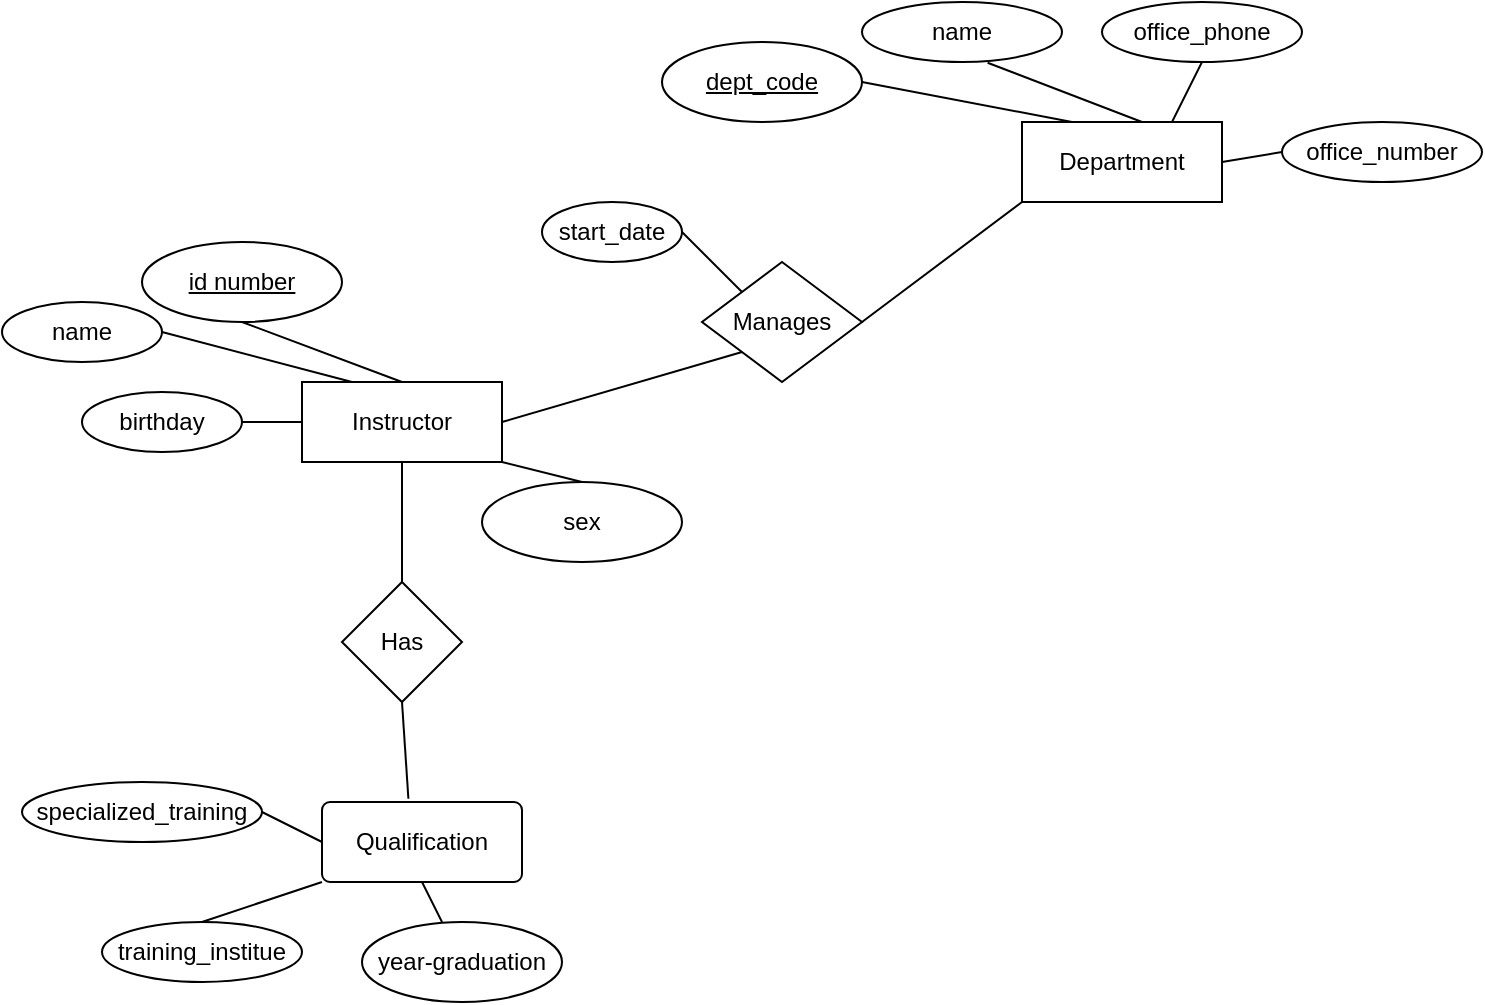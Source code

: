 <mxfile version="27.1.1">
  <diagram id="R2lEEEUBdFMjLlhIrx00" name="Page-1">
    <mxGraphModel dx="1554" dy="914" grid="1" gridSize="10" guides="1" tooltips="1" connect="1" arrows="1" fold="1" page="1" pageScale="1" pageWidth="850" pageHeight="1100" math="0" shadow="0" extFonts="Permanent Marker^https://fonts.googleapis.com/css?family=Permanent+Marker">
      <root>
        <mxCell id="0" />
        <mxCell id="1" parent="0" />
        <mxCell id="DxgcCWAZKwAYyYCNNTz4-1" value="Department" style="whiteSpace=wrap;html=1;align=center;" vertex="1" parent="1">
          <mxGeometry x="530" y="70" width="100" height="40" as="geometry" />
        </mxCell>
        <mxCell id="DxgcCWAZKwAYyYCNNTz4-2" value="name" style="ellipse;whiteSpace=wrap;html=1;align=center;" vertex="1" parent="1">
          <mxGeometry x="450" y="10" width="100" height="30" as="geometry" />
        </mxCell>
        <mxCell id="DxgcCWAZKwAYyYCNNTz4-3" value="office_number" style="ellipse;whiteSpace=wrap;html=1;align=center;" vertex="1" parent="1">
          <mxGeometry x="660" y="70" width="100" height="30" as="geometry" />
        </mxCell>
        <mxCell id="DxgcCWAZKwAYyYCNNTz4-4" value="office_phone" style="ellipse;whiteSpace=wrap;html=1;align=center;" vertex="1" parent="1">
          <mxGeometry x="570" y="10" width="100" height="30" as="geometry" />
        </mxCell>
        <mxCell id="DxgcCWAZKwAYyYCNNTz4-5" value="dept_code" style="ellipse;whiteSpace=wrap;html=1;align=center;fontStyle=4;" vertex="1" parent="1">
          <mxGeometry x="350" y="30" width="100" height="40" as="geometry" />
        </mxCell>
        <mxCell id="DxgcCWAZKwAYyYCNNTz4-6" value="" style="endArrow=none;html=1;rounded=0;fontSize=12;startSize=8;endSize=8;curved=1;exitX=1;exitY=0.5;exitDx=0;exitDy=0;entryX=0.25;entryY=0;entryDx=0;entryDy=0;" edge="1" parent="1" source="DxgcCWAZKwAYyYCNNTz4-5" target="DxgcCWAZKwAYyYCNNTz4-1">
          <mxGeometry relative="1" as="geometry">
            <mxPoint x="450" y="230" as="sourcePoint" />
            <mxPoint x="610" y="230" as="targetPoint" />
          </mxGeometry>
        </mxCell>
        <mxCell id="DxgcCWAZKwAYyYCNNTz4-7" value="" style="endArrow=none;html=1;rounded=0;fontSize=12;startSize=8;endSize=8;curved=1;exitX=0.628;exitY=1.013;exitDx=0;exitDy=0;exitPerimeter=0;" edge="1" parent="1" source="DxgcCWAZKwAYyYCNNTz4-2">
          <mxGeometry relative="1" as="geometry">
            <mxPoint x="450" y="230" as="sourcePoint" />
            <mxPoint x="590" y="70" as="targetPoint" />
          </mxGeometry>
        </mxCell>
        <mxCell id="DxgcCWAZKwAYyYCNNTz4-8" value="" style="endArrow=none;html=1;rounded=0;fontSize=12;startSize=8;endSize=8;curved=1;entryX=0.5;entryY=1;entryDx=0;entryDy=0;exitX=0.75;exitY=0;exitDx=0;exitDy=0;" edge="1" parent="1" source="DxgcCWAZKwAYyYCNNTz4-1" target="DxgcCWAZKwAYyYCNNTz4-4">
          <mxGeometry relative="1" as="geometry">
            <mxPoint x="450" y="230" as="sourcePoint" />
            <mxPoint x="610" y="230" as="targetPoint" />
          </mxGeometry>
        </mxCell>
        <mxCell id="DxgcCWAZKwAYyYCNNTz4-9" value="" style="endArrow=none;html=1;rounded=0;fontSize=12;startSize=8;endSize=8;curved=1;exitX=1;exitY=0.5;exitDx=0;exitDy=0;entryX=0;entryY=0.5;entryDx=0;entryDy=0;" edge="1" parent="1" source="DxgcCWAZKwAYyYCNNTz4-1" target="DxgcCWAZKwAYyYCNNTz4-3">
          <mxGeometry relative="1" as="geometry">
            <mxPoint x="450" y="230" as="sourcePoint" />
            <mxPoint x="610" y="230" as="targetPoint" />
          </mxGeometry>
        </mxCell>
        <mxCell id="DxgcCWAZKwAYyYCNNTz4-10" value="Manages" style="shape=rhombus;perimeter=rhombusPerimeter;whiteSpace=wrap;html=1;align=center;" vertex="1" parent="1">
          <mxGeometry x="370" y="140" width="80" height="60" as="geometry" />
        </mxCell>
        <mxCell id="DxgcCWAZKwAYyYCNNTz4-11" value="" style="endArrow=none;html=1;rounded=0;fontSize=12;startSize=8;endSize=8;curved=1;entryX=0;entryY=1;entryDx=0;entryDy=0;exitX=1;exitY=0.5;exitDx=0;exitDy=0;" edge="1" parent="1" source="DxgcCWAZKwAYyYCNNTz4-10" target="DxgcCWAZKwAYyYCNNTz4-1">
          <mxGeometry relative="1" as="geometry">
            <mxPoint x="450" y="230" as="sourcePoint" />
            <mxPoint x="610" y="230" as="targetPoint" />
          </mxGeometry>
        </mxCell>
        <mxCell id="DxgcCWAZKwAYyYCNNTz4-12" value="start_date" style="ellipse;whiteSpace=wrap;html=1;align=center;" vertex="1" parent="1">
          <mxGeometry x="290" y="110" width="70" height="30" as="geometry" />
        </mxCell>
        <mxCell id="DxgcCWAZKwAYyYCNNTz4-13" value="" style="endArrow=none;html=1;rounded=0;fontSize=12;startSize=8;endSize=8;curved=1;exitX=1;exitY=0.5;exitDx=0;exitDy=0;entryX=0;entryY=0;entryDx=0;entryDy=0;" edge="1" parent="1" source="DxgcCWAZKwAYyYCNNTz4-12" target="DxgcCWAZKwAYyYCNNTz4-10">
          <mxGeometry relative="1" as="geometry">
            <mxPoint x="450" y="230" as="sourcePoint" />
            <mxPoint x="610" y="230" as="targetPoint" />
          </mxGeometry>
        </mxCell>
        <mxCell id="DxgcCWAZKwAYyYCNNTz4-14" value="Instructor" style="whiteSpace=wrap;html=1;align=center;" vertex="1" parent="1">
          <mxGeometry x="170" y="200" width="100" height="40" as="geometry" />
        </mxCell>
        <mxCell id="DxgcCWAZKwAYyYCNNTz4-15" value="" style="endArrow=none;html=1;rounded=0;fontSize=12;startSize=8;endSize=8;curved=1;entryX=0;entryY=1;entryDx=0;entryDy=0;exitX=1;exitY=0.5;exitDx=0;exitDy=0;" edge="1" parent="1" source="DxgcCWAZKwAYyYCNNTz4-14" target="DxgcCWAZKwAYyYCNNTz4-10">
          <mxGeometry relative="1" as="geometry">
            <mxPoint x="450" y="230" as="sourcePoint" />
            <mxPoint x="610" y="230" as="targetPoint" />
          </mxGeometry>
        </mxCell>
        <mxCell id="DxgcCWAZKwAYyYCNNTz4-16" value="id number" style="ellipse;whiteSpace=wrap;html=1;align=center;fontStyle=4;" vertex="1" parent="1">
          <mxGeometry x="90" y="130" width="100" height="40" as="geometry" />
        </mxCell>
        <mxCell id="DxgcCWAZKwAYyYCNNTz4-20" value="name" style="ellipse;whiteSpace=wrap;html=1;align=center;" vertex="1" parent="1">
          <mxGeometry x="20" y="160" width="80" height="30" as="geometry" />
        </mxCell>
        <mxCell id="DxgcCWAZKwAYyYCNNTz4-21" value="birthday" style="ellipse;whiteSpace=wrap;html=1;align=center;" vertex="1" parent="1">
          <mxGeometry x="60" y="205" width="80" height="30" as="geometry" />
        </mxCell>
        <mxCell id="DxgcCWAZKwAYyYCNNTz4-22" value="sex" style="ellipse;whiteSpace=wrap;html=1;align=center;" vertex="1" parent="1">
          <mxGeometry x="260" y="250" width="100" height="40" as="geometry" />
        </mxCell>
        <mxCell id="DxgcCWAZKwAYyYCNNTz4-23" value="Has" style="shape=rhombus;perimeter=rhombusPerimeter;whiteSpace=wrap;html=1;align=center;" vertex="1" parent="1">
          <mxGeometry x="190" y="300" width="60" height="60" as="geometry" />
        </mxCell>
        <mxCell id="DxgcCWAZKwAYyYCNNTz4-24" value="" style="endArrow=none;html=1;rounded=0;fontSize=12;startSize=8;endSize=8;curved=1;entryX=0.5;entryY=1;entryDx=0;entryDy=0;exitX=0.5;exitY=0;exitDx=0;exitDy=0;" edge="1" parent="1" source="DxgcCWAZKwAYyYCNNTz4-23" target="DxgcCWAZKwAYyYCNNTz4-14">
          <mxGeometry width="50" height="50" relative="1" as="geometry">
            <mxPoint x="240" y="260" as="sourcePoint" />
            <mxPoint x="290" y="210" as="targetPoint" />
          </mxGeometry>
        </mxCell>
        <mxCell id="DxgcCWAZKwAYyYCNNTz4-25" value="" style="endArrow=none;html=1;rounded=0;fontSize=12;startSize=8;endSize=8;curved=1;entryX=0.5;entryY=1;entryDx=0;entryDy=0;exitX=0.432;exitY=-0.04;exitDx=0;exitDy=0;exitPerimeter=0;" edge="1" parent="1" source="DxgcCWAZKwAYyYCNNTz4-26" target="DxgcCWAZKwAYyYCNNTz4-23">
          <mxGeometry width="50" height="50" relative="1" as="geometry">
            <mxPoint x="220" y="400" as="sourcePoint" />
            <mxPoint x="290" y="210" as="targetPoint" />
          </mxGeometry>
        </mxCell>
        <mxCell id="DxgcCWAZKwAYyYCNNTz4-26" value="Qualification" style="rounded=1;arcSize=10;whiteSpace=wrap;html=1;align=center;" vertex="1" parent="1">
          <mxGeometry x="180" y="410" width="100" height="40" as="geometry" />
        </mxCell>
        <mxCell id="DxgcCWAZKwAYyYCNNTz4-27" value="specialized_training" style="ellipse;whiteSpace=wrap;html=1;align=center;" vertex="1" parent="1">
          <mxGeometry x="30" y="400" width="120" height="30" as="geometry" />
        </mxCell>
        <mxCell id="DxgcCWAZKwAYyYCNNTz4-31" value="training_institue" style="ellipse;whiteSpace=wrap;html=1;align=center;" vertex="1" parent="1">
          <mxGeometry x="70" y="470" width="100" height="30" as="geometry" />
        </mxCell>
        <mxCell id="DxgcCWAZKwAYyYCNNTz4-33" value="year-graduation" style="ellipse;whiteSpace=wrap;html=1;align=center;" vertex="1" parent="1">
          <mxGeometry x="200" y="470" width="100" height="40" as="geometry" />
        </mxCell>
        <mxCell id="DxgcCWAZKwAYyYCNNTz4-34" value="" style="endArrow=none;html=1;rounded=0;fontSize=12;startSize=8;endSize=8;curved=1;exitX=0.5;exitY=1;exitDx=0;exitDy=0;entryX=0.4;entryY=0;entryDx=0;entryDy=0;entryPerimeter=0;" edge="1" parent="1" source="DxgcCWAZKwAYyYCNNTz4-26" target="DxgcCWAZKwAYyYCNNTz4-33">
          <mxGeometry relative="1" as="geometry">
            <mxPoint x="180" y="230" as="sourcePoint" />
            <mxPoint x="340" y="230" as="targetPoint" />
          </mxGeometry>
        </mxCell>
        <mxCell id="DxgcCWAZKwAYyYCNNTz4-35" value="" style="endArrow=none;html=1;rounded=0;fontSize=12;startSize=8;endSize=8;curved=1;entryX=0;entryY=0.5;entryDx=0;entryDy=0;exitX=1;exitY=0.5;exitDx=0;exitDy=0;" edge="1" parent="1" source="DxgcCWAZKwAYyYCNNTz4-27" target="DxgcCWAZKwAYyYCNNTz4-26">
          <mxGeometry relative="1" as="geometry">
            <mxPoint x="180" y="230" as="sourcePoint" />
            <mxPoint x="340" y="230" as="targetPoint" />
          </mxGeometry>
        </mxCell>
        <mxCell id="DxgcCWAZKwAYyYCNNTz4-36" value="" style="endArrow=none;html=1;rounded=0;fontSize=12;startSize=8;endSize=8;curved=1;entryX=0;entryY=1;entryDx=0;entryDy=0;exitX=0.5;exitY=0;exitDx=0;exitDy=0;" edge="1" parent="1" source="DxgcCWAZKwAYyYCNNTz4-31" target="DxgcCWAZKwAYyYCNNTz4-26">
          <mxGeometry width="50" height="50" relative="1" as="geometry">
            <mxPoint x="240" y="260" as="sourcePoint" />
            <mxPoint x="290" y="210" as="targetPoint" />
          </mxGeometry>
        </mxCell>
        <mxCell id="DxgcCWAZKwAYyYCNNTz4-37" value="" style="endArrow=none;html=1;rounded=0;fontSize=12;startSize=8;endSize=8;curved=1;entryX=0.5;entryY=1;entryDx=0;entryDy=0;exitX=0.5;exitY=0;exitDx=0;exitDy=0;" edge="1" parent="1" source="DxgcCWAZKwAYyYCNNTz4-14" target="DxgcCWAZKwAYyYCNNTz4-16">
          <mxGeometry width="50" height="50" relative="1" as="geometry">
            <mxPoint x="560" y="260" as="sourcePoint" />
            <mxPoint x="610" y="210" as="targetPoint" />
          </mxGeometry>
        </mxCell>
        <mxCell id="DxgcCWAZKwAYyYCNNTz4-38" value="" style="endArrow=none;html=1;rounded=0;fontSize=12;startSize=8;endSize=8;curved=1;entryX=0.25;entryY=0;entryDx=0;entryDy=0;exitX=1;exitY=0.5;exitDx=0;exitDy=0;" edge="1" parent="1" source="DxgcCWAZKwAYyYCNNTz4-20" target="DxgcCWAZKwAYyYCNNTz4-14">
          <mxGeometry width="50" height="50" relative="1" as="geometry">
            <mxPoint x="560" y="260" as="sourcePoint" />
            <mxPoint x="610" y="210" as="targetPoint" />
          </mxGeometry>
        </mxCell>
        <mxCell id="DxgcCWAZKwAYyYCNNTz4-39" value="" style="endArrow=none;html=1;rounded=0;fontSize=12;startSize=8;endSize=8;curved=1;exitX=1;exitY=0.5;exitDx=0;exitDy=0;entryX=0;entryY=0.5;entryDx=0;entryDy=0;" edge="1" parent="1" source="DxgcCWAZKwAYyYCNNTz4-21" target="DxgcCWAZKwAYyYCNNTz4-14">
          <mxGeometry width="50" height="50" relative="1" as="geometry">
            <mxPoint x="560" y="260" as="sourcePoint" />
            <mxPoint x="610" y="210" as="targetPoint" />
          </mxGeometry>
        </mxCell>
        <mxCell id="DxgcCWAZKwAYyYCNNTz4-40" value="" style="endArrow=none;html=1;rounded=0;fontSize=12;startSize=8;endSize=8;curved=1;entryX=1;entryY=1;entryDx=0;entryDy=0;exitX=0.5;exitY=0;exitDx=0;exitDy=0;" edge="1" parent="1" source="DxgcCWAZKwAYyYCNNTz4-22" target="DxgcCWAZKwAYyYCNNTz4-14">
          <mxGeometry width="50" height="50" relative="1" as="geometry">
            <mxPoint x="560" y="260" as="sourcePoint" />
            <mxPoint x="610" y="210" as="targetPoint" />
          </mxGeometry>
        </mxCell>
      </root>
    </mxGraphModel>
  </diagram>
</mxfile>
